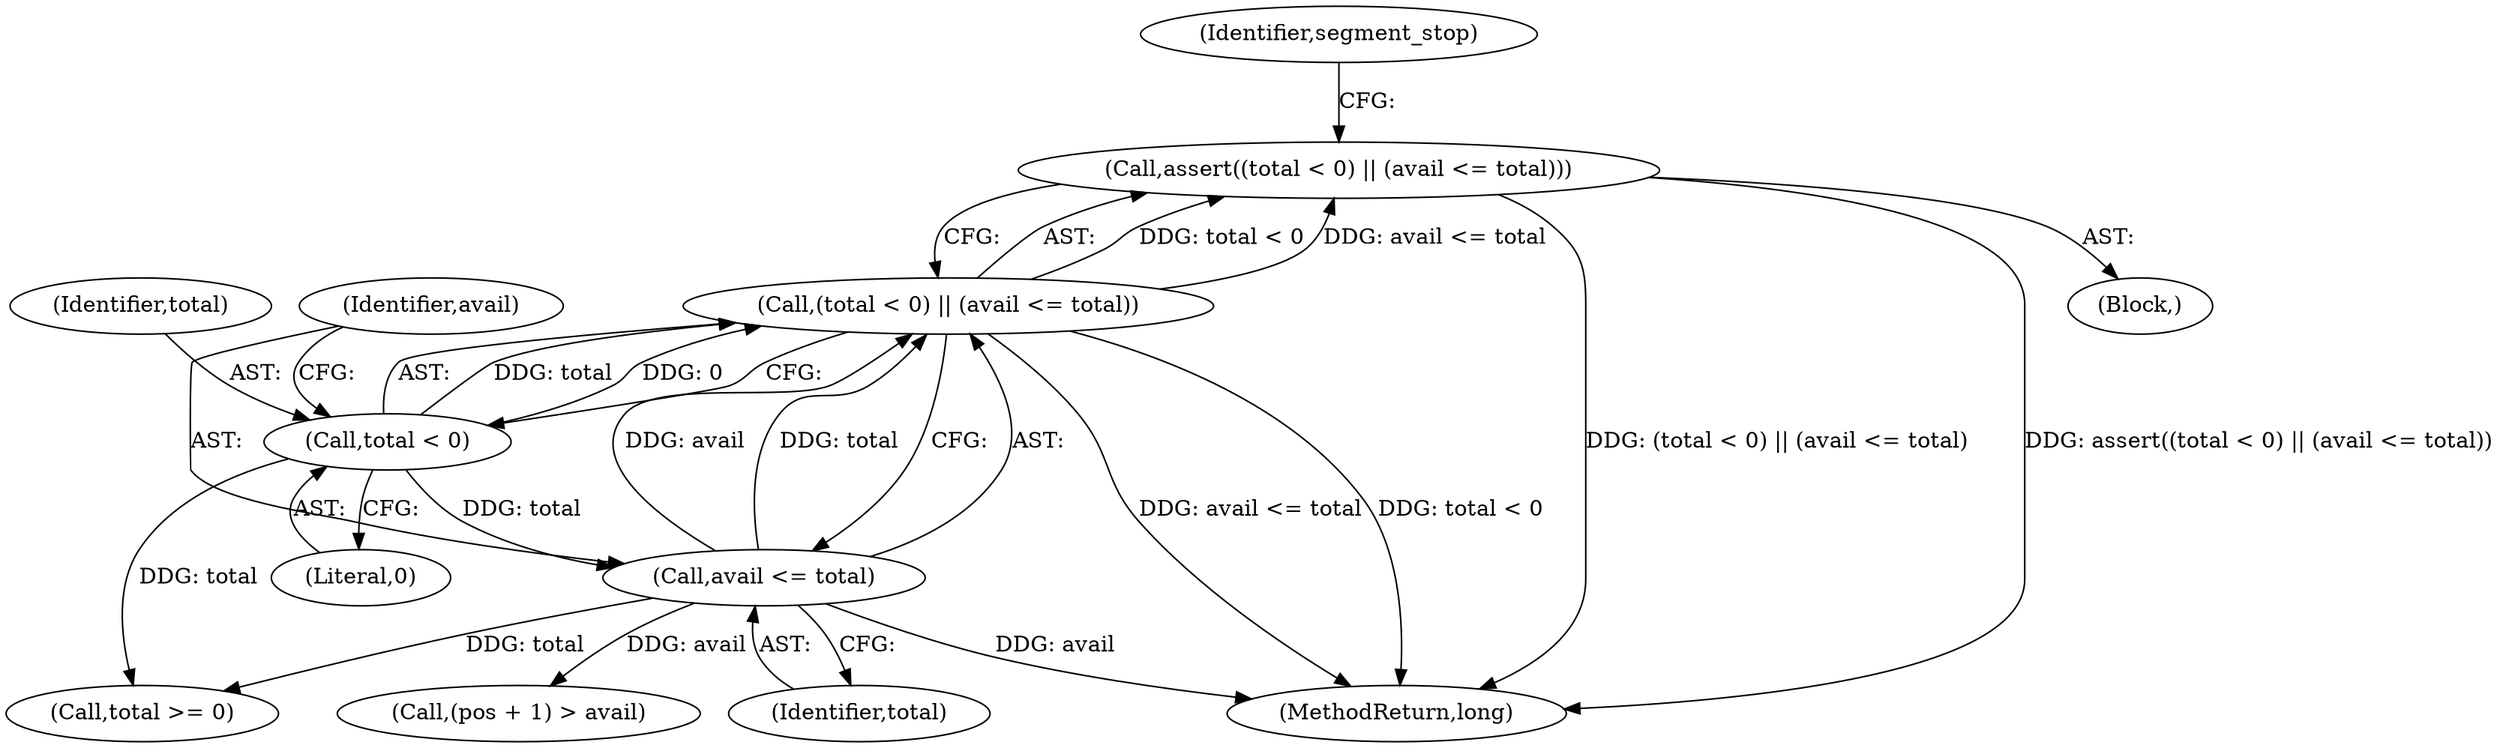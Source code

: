 digraph "1_Android_04839626ed859623901ebd3a5fd483982186b59d_26@API" {
"1000196" [label="(Call,assert((total < 0) || (avail <= total)))"];
"1000197" [label="(Call,(total < 0) || (avail <= total))"];
"1000198" [label="(Call,total < 0)"];
"1000201" [label="(Call,avail <= total)"];
"1000203" [label="(Identifier,total)"];
"1000252" [label="(Call,(pos + 1) > avail)"];
"1000202" [label="(Identifier,avail)"];
"1000230" [label="(Call,total >= 0)"];
"1000197" [label="(Call,(total < 0) || (avail <= total))"];
"1000171" [label="(Block,)"];
"1000206" [label="(Identifier,segment_stop)"];
"1000200" [label="(Literal,0)"];
"1000196" [label="(Call,assert((total < 0) || (avail <= total)))"];
"1000199" [label="(Identifier,total)"];
"1000201" [label="(Call,avail <= total)"];
"1001022" [label="(MethodReturn,long)"];
"1000198" [label="(Call,total < 0)"];
"1000196" -> "1000171"  [label="AST: "];
"1000196" -> "1000197"  [label="CFG: "];
"1000197" -> "1000196"  [label="AST: "];
"1000206" -> "1000196"  [label="CFG: "];
"1000196" -> "1001022"  [label="DDG: (total < 0) || (avail <= total)"];
"1000196" -> "1001022"  [label="DDG: assert((total < 0) || (avail <= total))"];
"1000197" -> "1000196"  [label="DDG: total < 0"];
"1000197" -> "1000196"  [label="DDG: avail <= total"];
"1000197" -> "1000198"  [label="CFG: "];
"1000197" -> "1000201"  [label="CFG: "];
"1000198" -> "1000197"  [label="AST: "];
"1000201" -> "1000197"  [label="AST: "];
"1000197" -> "1001022"  [label="DDG: avail <= total"];
"1000197" -> "1001022"  [label="DDG: total < 0"];
"1000198" -> "1000197"  [label="DDG: total"];
"1000198" -> "1000197"  [label="DDG: 0"];
"1000201" -> "1000197"  [label="DDG: avail"];
"1000201" -> "1000197"  [label="DDG: total"];
"1000198" -> "1000200"  [label="CFG: "];
"1000199" -> "1000198"  [label="AST: "];
"1000200" -> "1000198"  [label="AST: "];
"1000202" -> "1000198"  [label="CFG: "];
"1000198" -> "1000201"  [label="DDG: total"];
"1000198" -> "1000230"  [label="DDG: total"];
"1000201" -> "1000203"  [label="CFG: "];
"1000202" -> "1000201"  [label="AST: "];
"1000203" -> "1000201"  [label="AST: "];
"1000201" -> "1001022"  [label="DDG: avail"];
"1000201" -> "1000230"  [label="DDG: total"];
"1000201" -> "1000252"  [label="DDG: avail"];
}

